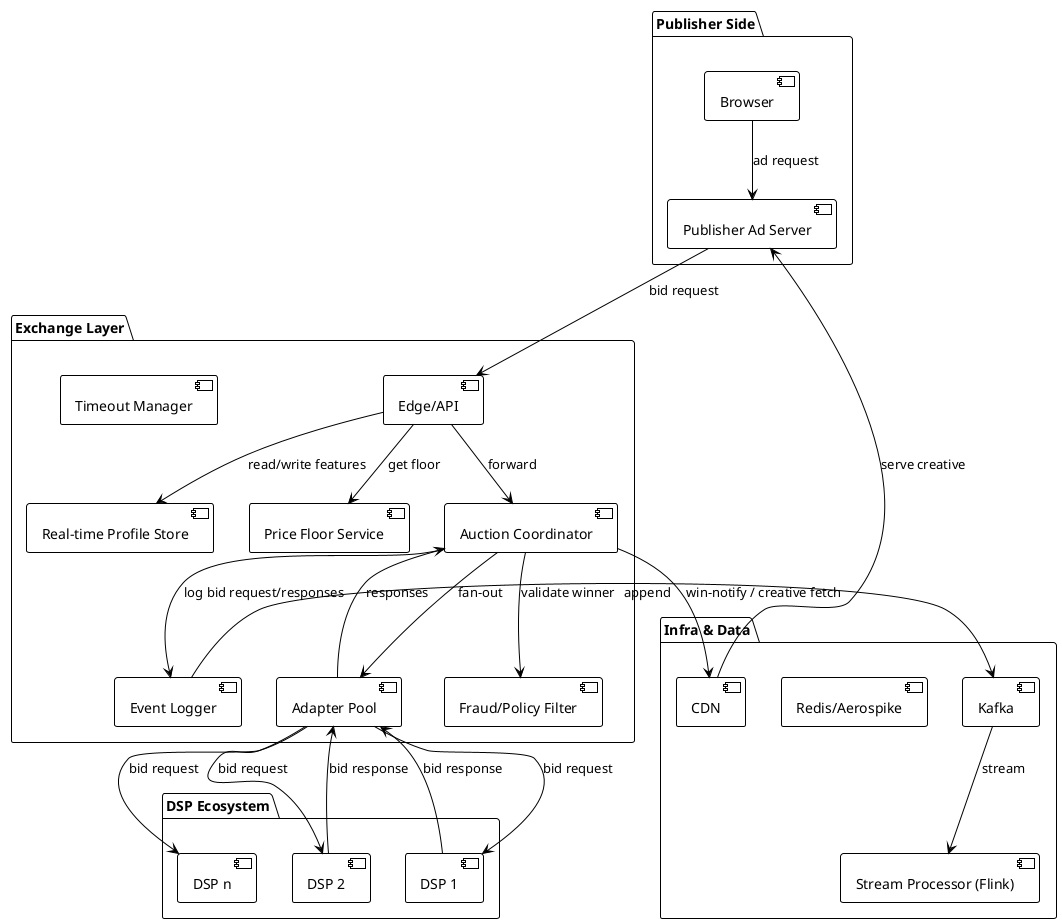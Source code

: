 ```plantuml
@startuml
!theme plain
package "Publisher Side" {
  [Browser] as Browser
  [Publisher Ad Server] as PubAd
}

package "Exchange Layer" {
  [Edge/API] as Edge
  [Auction Coordinator] as Auction
  [Adapter Pool] as Adapters
  [Timeout Manager] as Timeout
  [Real-time Profile Store] as Profile
  [Price Floor Service] as Floor
  [Fraud/Policy Filter] as Policy
  [Event Logger] as Logger
}

package "DSP Ecosystem" {
  [DSP 1] as DSP1
  [DSP 2] as DSP2
  [DSP n] as DSPn
}

package "Infra & Data" {
  [Kafka] as Kafka
  [Redis/Aerospike] as Redis
  [CDN] as CDN
  [Stream Processor (Flink)] as Flink
}

Browser --> PubAd : ad request
PubAd --> Edge : bid request
Edge --> Profile : read/write features
Edge --> Floor : get floor
Edge --> Auction : forward
Auction --> Adapters : fan-out
Adapters --> DSP1 : bid request
Adapters --> DSP2 : bid request
Adapters --> DSPn : bid request
DSP1 --> Adapters : bid response
DSP2 --> Adapters : bid response
Adapters --> Auction : responses
Auction --> Policy : validate winner
Auction --> Logger : log bid request/responses
Logger --> Kafka : append
Kafka --> Flink : stream
Auction --> CDN : win-notify / creative fetch
CDN --> PubAd : serve creative

@enduml
```
